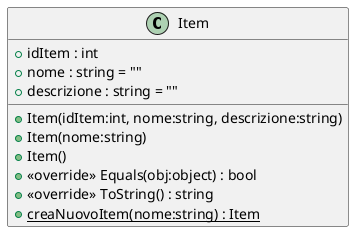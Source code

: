 @startuml
class Item {
    + idItem : int
    + nome : string = ""
    + descrizione : string = ""
    + Item(idItem:int, nome:string, descrizione:string)
    + Item(nome:string)
    + Item()
    + <<override>> Equals(obj:object) : bool
    + <<override>> ToString() : string
    + {static} creaNuovoItem(nome:string) : Item
}
@enduml

